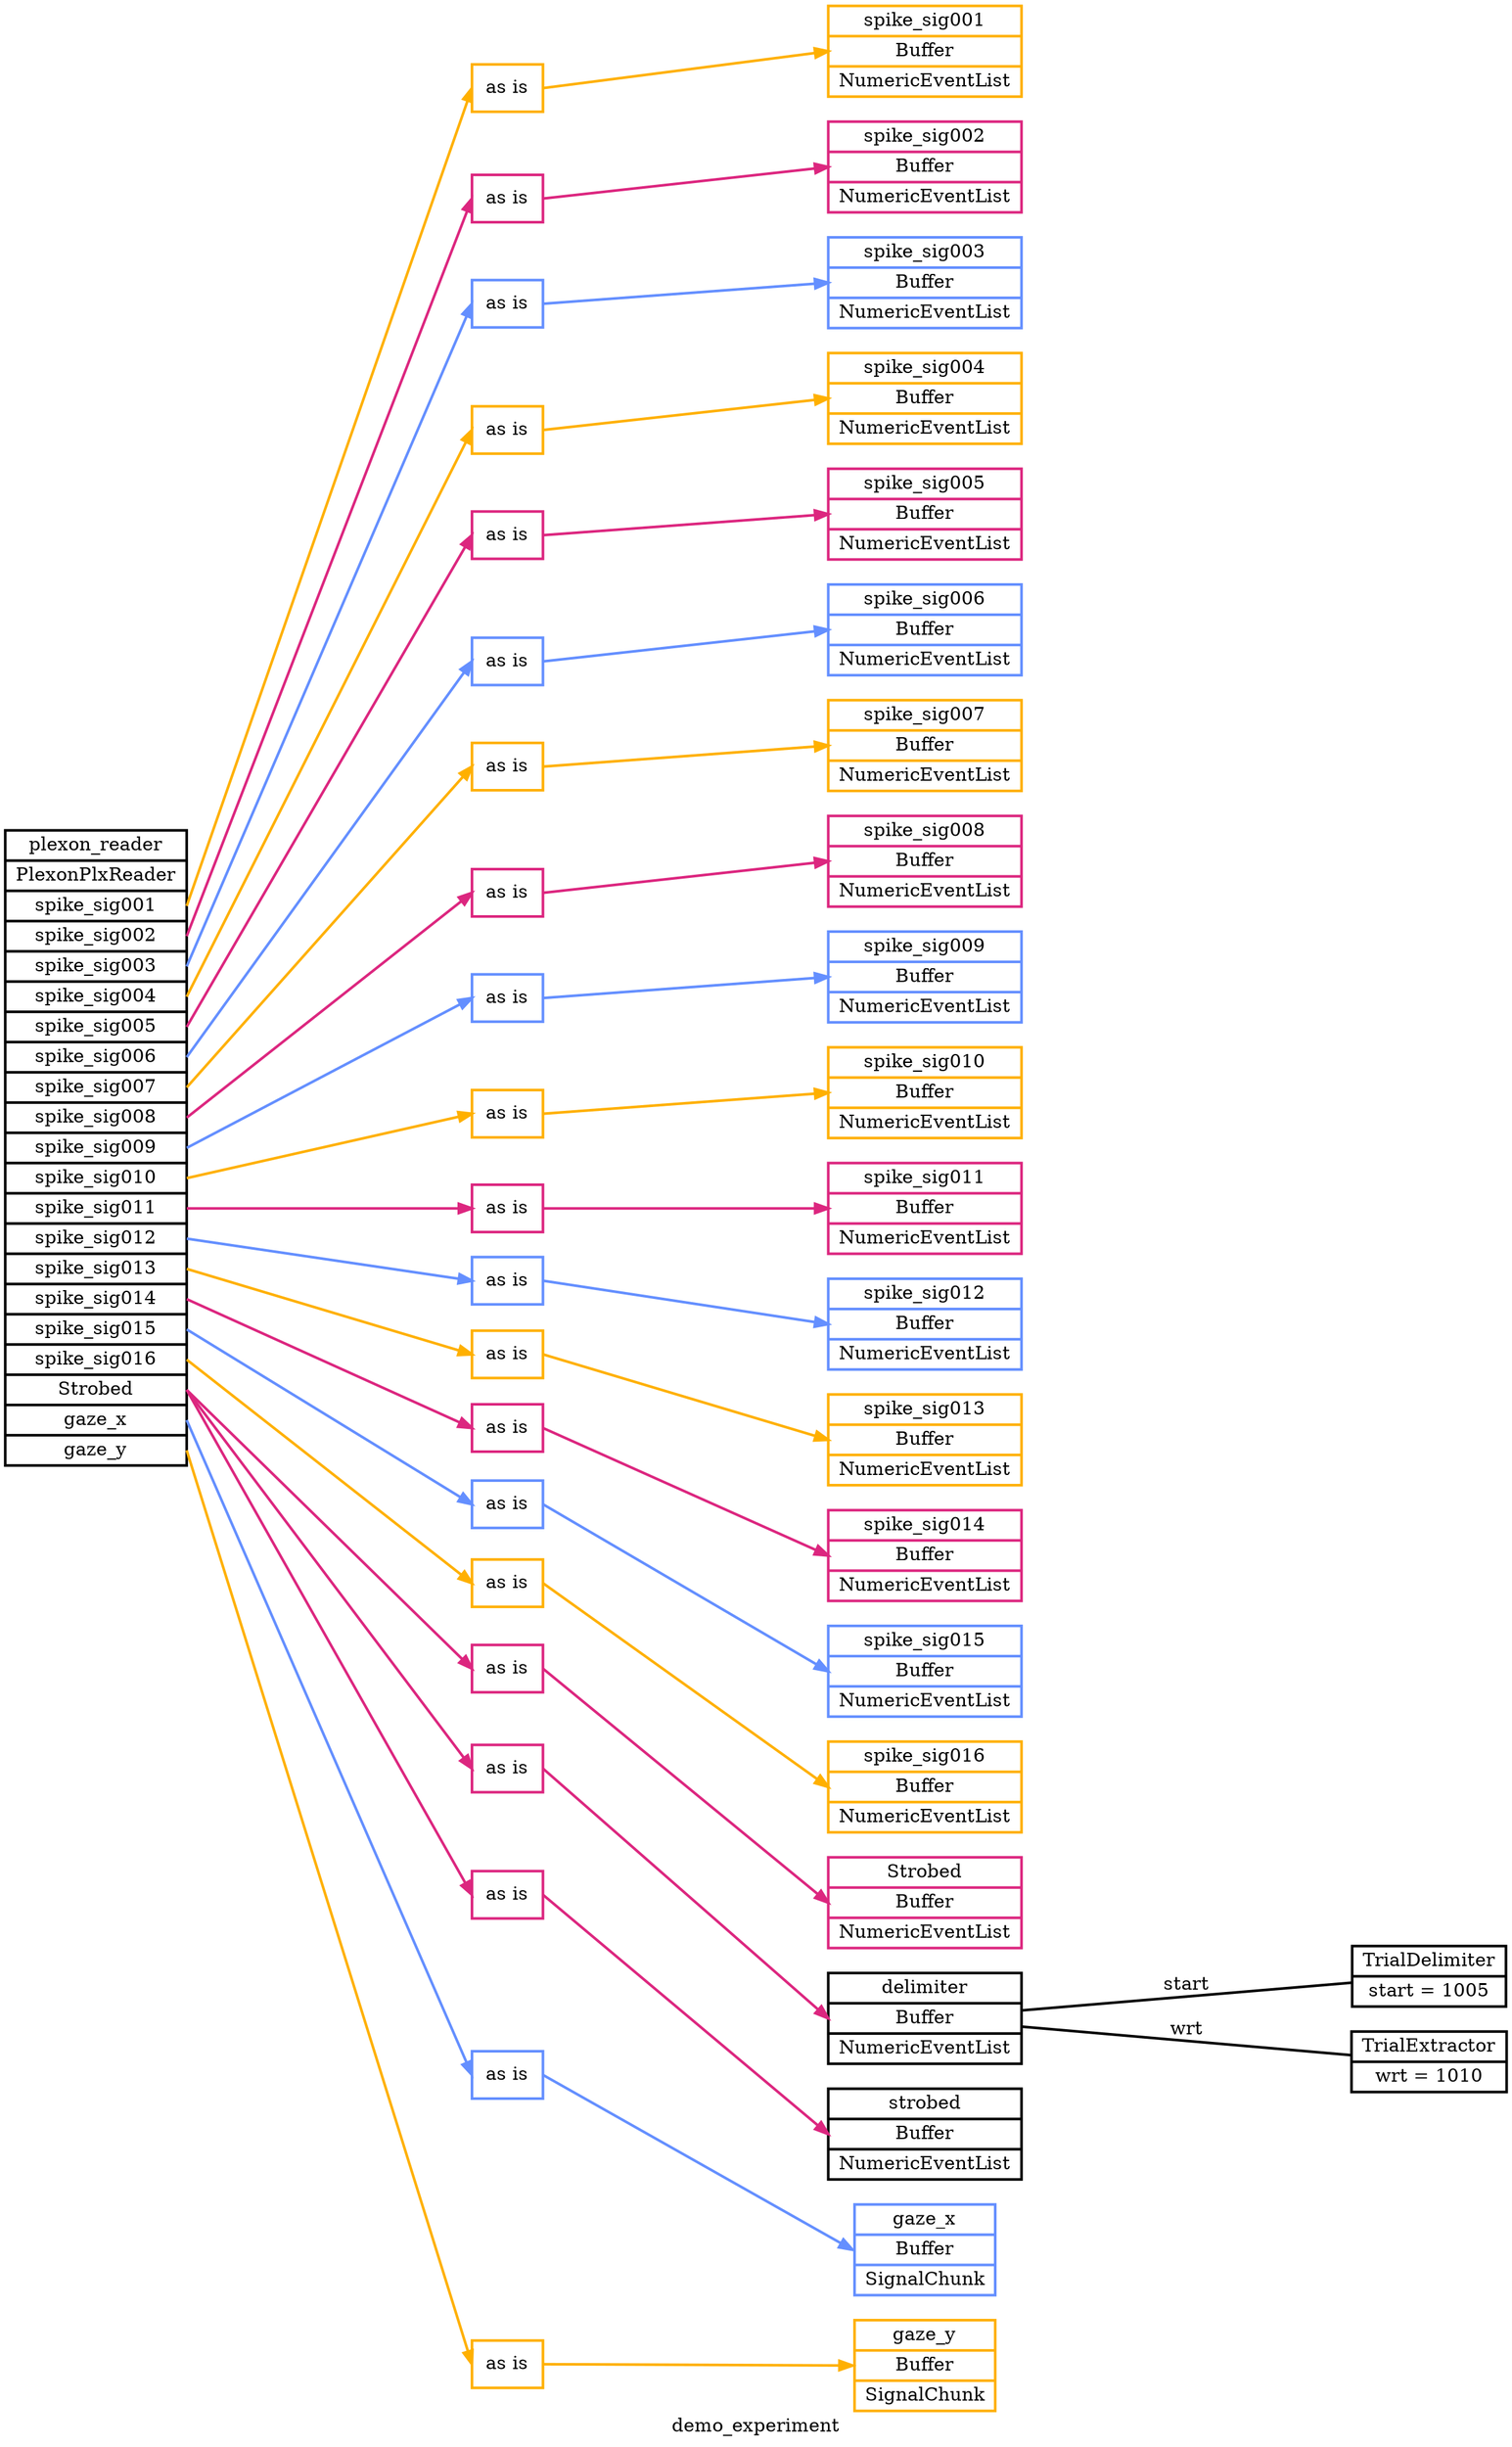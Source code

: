digraph demo_experiment {
	graph [label=demo_experiment overlap=scale rankdir=LR ranksep=3.0 splines=false]
	node [penwidth=2.0]
	edge [penwidth=2.0]
	plexon_reader [label="plexon_reader|PlexonPlxReader|<spike_sig001>spike_sig001|<spike_sig002>spike_sig002|<spike_sig003>spike_sig003|<spike_sig004>spike_sig004|<spike_sig005>spike_sig005|<spike_sig006>spike_sig006|<spike_sig007>spike_sig007|<spike_sig008>spike_sig008|<spike_sig009>spike_sig009|<spike_sig010>spike_sig010|<spike_sig011>spike_sig011|<spike_sig012>spike_sig012|<spike_sig013>spike_sig013|<spike_sig014>spike_sig014|<spike_sig015>spike_sig015|<spike_sig016>spike_sig016|<Strobed>Strobed|<gaze_x>gaze_x|<gaze_y>gaze_y" shape=record]
	spike_sig001 [label="spike_sig001|Buffer|NumericEventList" color="#FFB000" shape=record]
	spike_sig002 [label="spike_sig002|Buffer|NumericEventList" color="#DC267F" shape=record]
	spike_sig003 [label="spike_sig003|Buffer|NumericEventList" color="#648FFF" shape=record]
	spike_sig004 [label="spike_sig004|Buffer|NumericEventList" color="#FFB000" shape=record]
	spike_sig005 [label="spike_sig005|Buffer|NumericEventList" color="#DC267F" shape=record]
	spike_sig006 [label="spike_sig006|Buffer|NumericEventList" color="#648FFF" shape=record]
	spike_sig007 [label="spike_sig007|Buffer|NumericEventList" color="#FFB000" shape=record]
	spike_sig008 [label="spike_sig008|Buffer|NumericEventList" color="#DC267F" shape=record]
	spike_sig009 [label="spike_sig009|Buffer|NumericEventList" color="#648FFF" shape=record]
	spike_sig010 [label="spike_sig010|Buffer|NumericEventList" color="#FFB000" shape=record]
	spike_sig011 [label="spike_sig011|Buffer|NumericEventList" color="#DC267F" shape=record]
	spike_sig012 [label="spike_sig012|Buffer|NumericEventList" color="#648FFF" shape=record]
	spike_sig013 [label="spike_sig013|Buffer|NumericEventList" color="#FFB000" shape=record]
	spike_sig014 [label="spike_sig014|Buffer|NumericEventList" color="#DC267F" shape=record]
	spike_sig015 [label="spike_sig015|Buffer|NumericEventList" color="#648FFF" shape=record]
	spike_sig016 [label="spike_sig016|Buffer|NumericEventList" color="#FFB000" shape=record]
	Strobed [label="Strobed|Buffer|NumericEventList" color="#DC267F" shape=record]
	gaze_x [label="gaze_x|Buffer|SignalChunk" color="#648FFF" shape=record]
	gaze_y [label="gaze_y|Buffer|SignalChunk" color="#FFB000" shape=record]
	delimiter [label="delimiter|Buffer|NumericEventList" shape=record]
	strobed [label="strobed|Buffer|NumericEventList" shape=record]
	plexon_reader_route_0 [label="as is" color="#FFB000" shape=record]
	plexon_reader:spike_sig001:e -> plexon_reader_route_0:w [color="#FFB000"]
	plexon_reader_route_0:e -> spike_sig001:w [color="#FFB000"]
	plexon_reader_route_1 [label="as is" color="#DC267F" shape=record]
	plexon_reader:spike_sig002:e -> plexon_reader_route_1:w [color="#DC267F"]
	plexon_reader_route_1:e -> spike_sig002:w [color="#DC267F"]
	plexon_reader_route_2 [label="as is" color="#648FFF" shape=record]
	plexon_reader:spike_sig003:e -> plexon_reader_route_2:w [color="#648FFF"]
	plexon_reader_route_2:e -> spike_sig003:w [color="#648FFF"]
	plexon_reader_route_3 [label="as is" color="#FFB000" shape=record]
	plexon_reader:spike_sig004:e -> plexon_reader_route_3:w [color="#FFB000"]
	plexon_reader_route_3:e -> spike_sig004:w [color="#FFB000"]
	plexon_reader_route_4 [label="as is" color="#DC267F" shape=record]
	plexon_reader:spike_sig005:e -> plexon_reader_route_4:w [color="#DC267F"]
	plexon_reader_route_4:e -> spike_sig005:w [color="#DC267F"]
	plexon_reader_route_5 [label="as is" color="#648FFF" shape=record]
	plexon_reader:spike_sig006:e -> plexon_reader_route_5:w [color="#648FFF"]
	plexon_reader_route_5:e -> spike_sig006:w [color="#648FFF"]
	plexon_reader_route_6 [label="as is" color="#FFB000" shape=record]
	plexon_reader:spike_sig007:e -> plexon_reader_route_6:w [color="#FFB000"]
	plexon_reader_route_6:e -> spike_sig007:w [color="#FFB000"]
	plexon_reader_route_7 [label="as is" color="#DC267F" shape=record]
	plexon_reader:spike_sig008:e -> plexon_reader_route_7:w [color="#DC267F"]
	plexon_reader_route_7:e -> spike_sig008:w [color="#DC267F"]
	plexon_reader_route_8 [label="as is" color="#648FFF" shape=record]
	plexon_reader:spike_sig009:e -> plexon_reader_route_8:w [color="#648FFF"]
	plexon_reader_route_8:e -> spike_sig009:w [color="#648FFF"]
	plexon_reader_route_9 [label="as is" color="#FFB000" shape=record]
	plexon_reader:spike_sig010:e -> plexon_reader_route_9:w [color="#FFB000"]
	plexon_reader_route_9:e -> spike_sig010:w [color="#FFB000"]
	plexon_reader_route_10 [label="as is" color="#DC267F" shape=record]
	plexon_reader:spike_sig011:e -> plexon_reader_route_10:w [color="#DC267F"]
	plexon_reader_route_10:e -> spike_sig011:w [color="#DC267F"]
	plexon_reader_route_11 [label="as is" color="#648FFF" shape=record]
	plexon_reader:spike_sig012:e -> plexon_reader_route_11:w [color="#648FFF"]
	plexon_reader_route_11:e -> spike_sig012:w [color="#648FFF"]
	plexon_reader_route_12 [label="as is" color="#FFB000" shape=record]
	plexon_reader:spike_sig013:e -> plexon_reader_route_12:w [color="#FFB000"]
	plexon_reader_route_12:e -> spike_sig013:w [color="#FFB000"]
	plexon_reader_route_13 [label="as is" color="#DC267F" shape=record]
	plexon_reader:spike_sig014:e -> plexon_reader_route_13:w [color="#DC267F"]
	plexon_reader_route_13:e -> spike_sig014:w [color="#DC267F"]
	plexon_reader_route_14 [label="as is" color="#648FFF" shape=record]
	plexon_reader:spike_sig015:e -> plexon_reader_route_14:w [color="#648FFF"]
	plexon_reader_route_14:e -> spike_sig015:w [color="#648FFF"]
	plexon_reader_route_15 [label="as is" color="#FFB000" shape=record]
	plexon_reader:spike_sig016:e -> plexon_reader_route_15:w [color="#FFB000"]
	plexon_reader_route_15:e -> spike_sig016:w [color="#FFB000"]
	plexon_reader_route_16 [label="as is" color="#DC267F" shape=record]
	plexon_reader:Strobed:e -> plexon_reader_route_16:w [color="#DC267F"]
	plexon_reader_route_16:e -> Strobed:w [color="#DC267F"]
	plexon_reader_route_17 [label="as is" color="#648FFF" shape=record]
	plexon_reader:gaze_x:e -> plexon_reader_route_17:w [color="#648FFF"]
	plexon_reader_route_17:e -> gaze_x:w [color="#648FFF"]
	plexon_reader_route_18 [label="as is" color="#FFB000" shape=record]
	plexon_reader:gaze_y:e -> plexon_reader_route_18:w [color="#FFB000"]
	plexon_reader_route_18:e -> gaze_y:w [color="#FFB000"]
	plexon_reader_route_19 [label="as is" color="#DC267F" shape=record]
	plexon_reader:Strobed:e -> plexon_reader_route_19:w [color="#DC267F"]
	plexon_reader_route_19:e -> delimiter:w [color="#DC267F"]
	plexon_reader_route_20 [label="as is" color="#DC267F" shape=record]
	plexon_reader:Strobed:e -> plexon_reader_route_20:w [color="#DC267F"]
	plexon_reader_route_20:e -> strobed:w [color="#DC267F"]
	trial_delimiter [label="TrialDelimiter|start = 1005" shape=record]
	delimiter -> trial_delimiter [label=start arrowhead=none arrowtail=none]
	trial_extractor [label="TrialExtractor|wrt = 1010" shape=record]
	delimiter -> trial_extractor [label=wrt arrowhead=none arrowtail=none]
}

